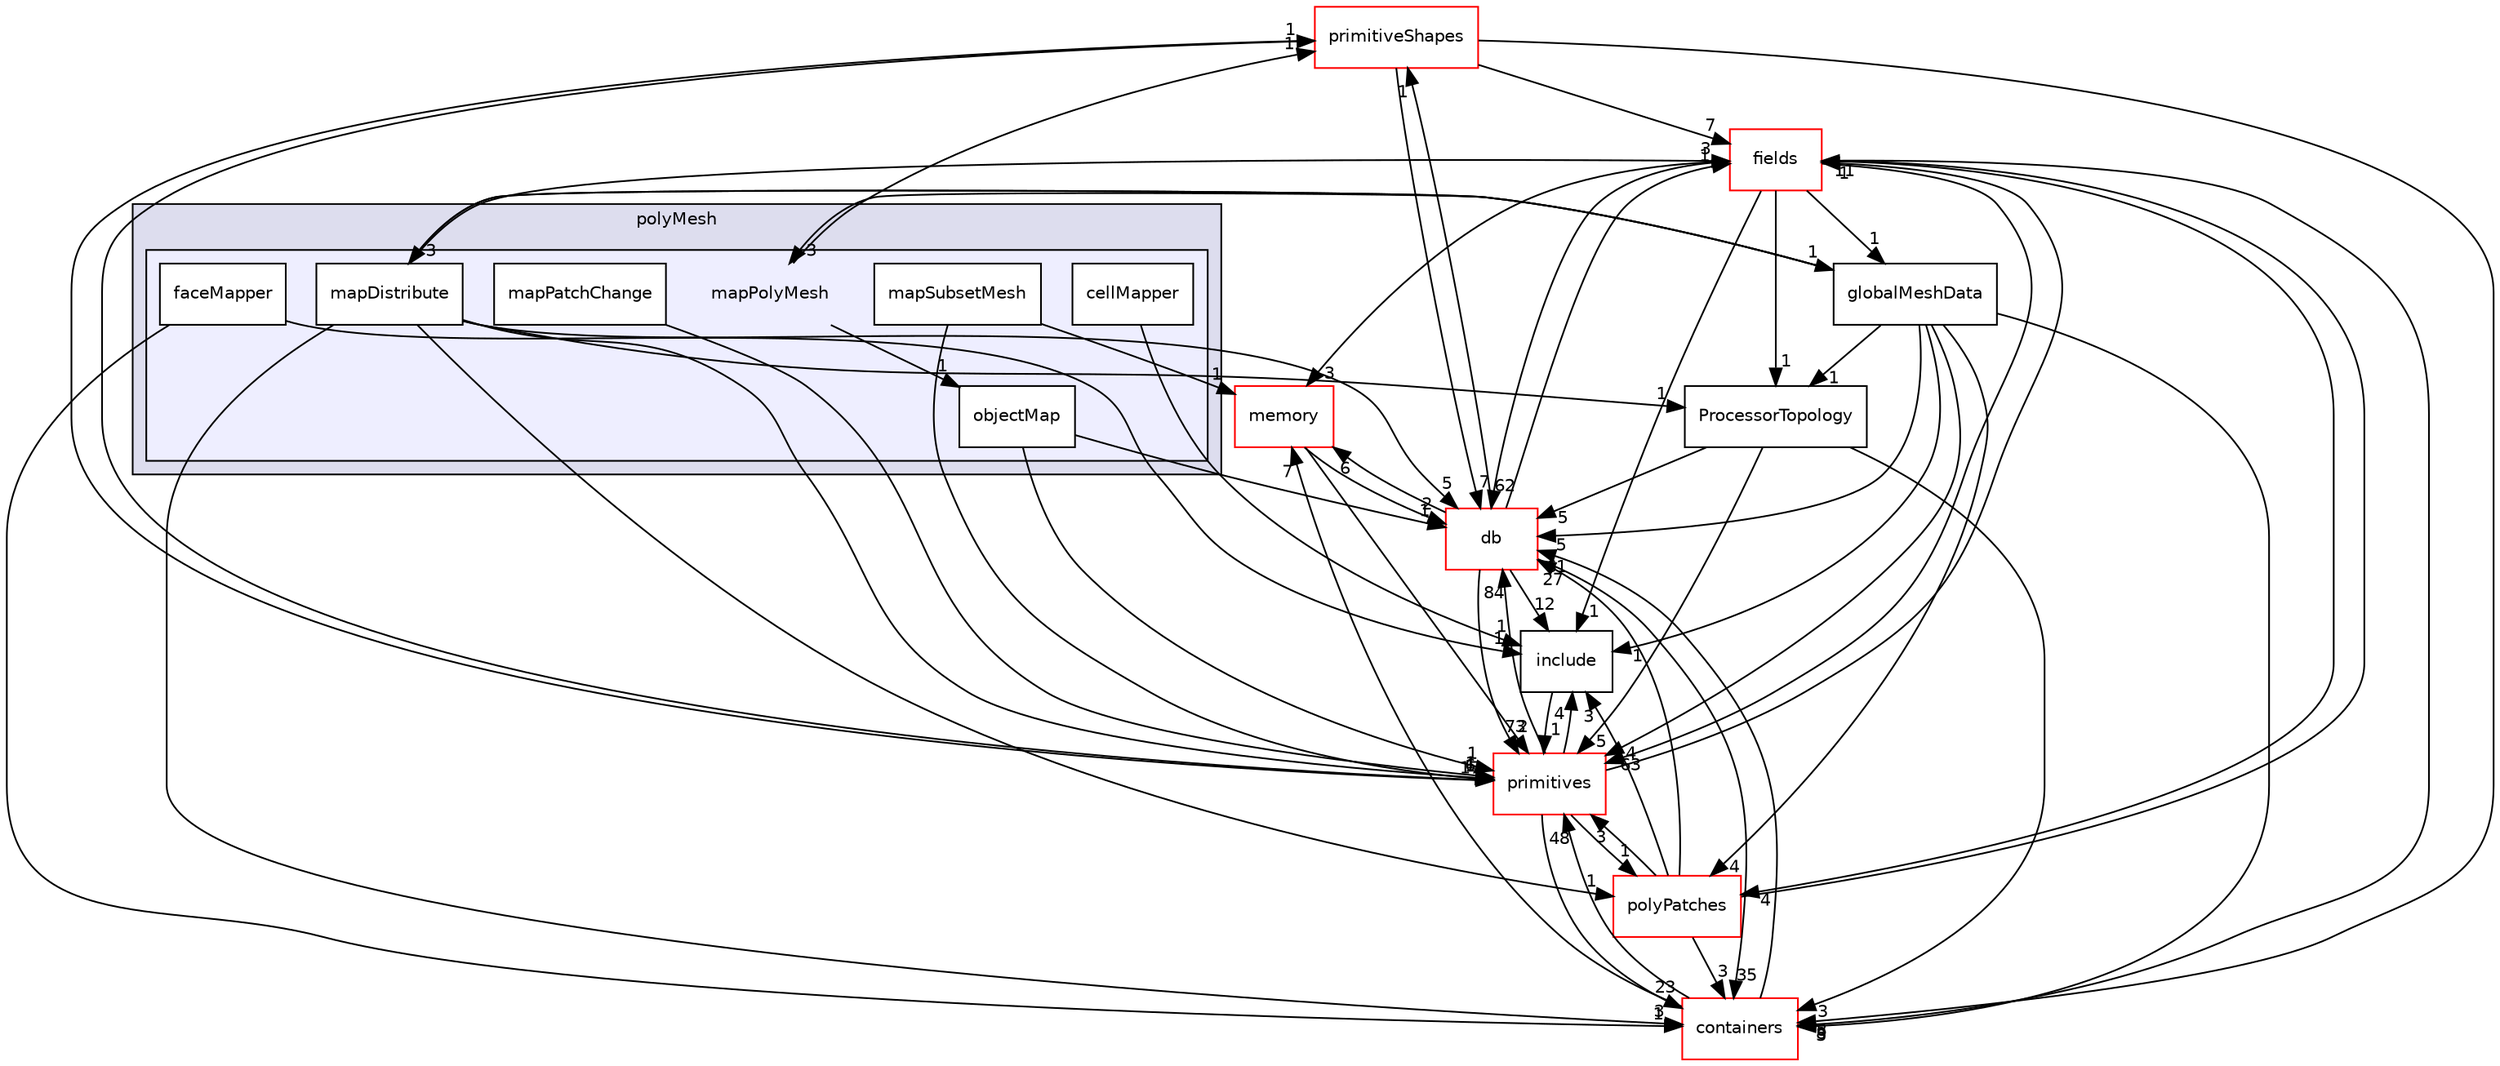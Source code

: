 digraph "src/OpenFOAM/meshes/polyMesh/mapPolyMesh" {
  bgcolor=transparent;
  compound=true
  node [ fontsize="10", fontname="Helvetica"];
  edge [ labelfontsize="10", labelfontname="Helvetica"];
  subgraph clusterdir_5e5a63cb97aae3d01c8e98f0c14953bc {
    graph [ bgcolor="#ddddee", pencolor="black", label="polyMesh" fontname="Helvetica", fontsize="10", URL="dir_5e5a63cb97aae3d01c8e98f0c14953bc.html"]
  subgraph clusterdir_1adf3b4e71e6bce57c8961c31cd11722 {
    graph [ bgcolor="#eeeeff", pencolor="black", label="" URL="dir_1adf3b4e71e6bce57c8961c31cd11722.html"];
    dir_1adf3b4e71e6bce57c8961c31cd11722 [shape=plaintext label="mapPolyMesh"];
    dir_70a4aa7bac653b6a6eb3080cccb60fb8 [shape=box label="cellMapper" color="black" fillcolor="white" style="filled" URL="dir_70a4aa7bac653b6a6eb3080cccb60fb8.html"];
    dir_90d2ca269b91e9eb6f1d3f8da901d68d [shape=box label="faceMapper" color="black" fillcolor="white" style="filled" URL="dir_90d2ca269b91e9eb6f1d3f8da901d68d.html"];
    dir_296562adec130e35246a33708bf648ec [shape=box label="mapDistribute" color="black" fillcolor="white" style="filled" URL="dir_296562adec130e35246a33708bf648ec.html"];
    dir_f6452905f651200c6eac453790a45144 [shape=box label="mapPatchChange" color="black" fillcolor="white" style="filled" URL="dir_f6452905f651200c6eac453790a45144.html"];
    dir_7b3d9b6f2f6a05d98f62efdbe3e98e98 [shape=box label="mapSubsetMesh" color="black" fillcolor="white" style="filled" URL="dir_7b3d9b6f2f6a05d98f62efdbe3e98e98.html"];
    dir_bc255ee3d3e93d64d4ccba99f1edf1d4 [shape=box label="objectMap" color="black" fillcolor="white" style="filled" URL="dir_bc255ee3d3e93d64d4ccba99f1edf1d4.html"];
  }
  }
  dir_385a22dcc2f7120acb0f1a7a832b3b8d [shape=box label="memory" color="red" URL="dir_385a22dcc2f7120acb0f1a7a832b3b8d.html"];
  dir_962442b8f989d5529fab5e0f0e4ffb74 [shape=box label="fields" color="red" URL="dir_962442b8f989d5529fab5e0f0e4ffb74.html"];
  dir_67ffeba79fe92b46a9460556346ffbde [shape=box label="polyPatches" color="red" URL="dir_67ffeba79fe92b46a9460556346ffbde.html"];
  dir_19d0872053bde092be81d7fe3f56cbf7 [shape=box label="containers" color="red" URL="dir_19d0872053bde092be81d7fe3f56cbf7.html"];
  dir_63c634f7a7cfd679ac26c67fb30fc32f [shape=box label="db" color="red" URL="dir_63c634f7a7cfd679ac26c67fb30fc32f.html"];
  dir_a36ac568b20b0ed2190ed53a491bc296 [shape=box label="primitiveShapes" color="red" URL="dir_a36ac568b20b0ed2190ed53a491bc296.html"];
  dir_95ca72a671ba08a3e33cea2e49f9882b [shape=box label="globalMeshData" URL="dir_95ca72a671ba08a3e33cea2e49f9882b.html"];
  dir_3e50f45338116b169052b428016851aa [shape=box label="primitives" color="red" URL="dir_3e50f45338116b169052b428016851aa.html"];
  dir_e954e9f5966bc1c681a414ec8bd0ee15 [shape=box label="include" URL="dir_e954e9f5966bc1c681a414ec8bd0ee15.html"];
  dir_46d38082bd7d8309277c8be4e1f70190 [shape=box label="ProcessorTopology" URL="dir_46d38082bd7d8309277c8be4e1f70190.html"];
  dir_70a4aa7bac653b6a6eb3080cccb60fb8->dir_e954e9f5966bc1c681a414ec8bd0ee15 [headlabel="1", labeldistance=1.5 headhref="dir_002262_002110.html"];
  dir_296562adec130e35246a33708bf648ec->dir_962442b8f989d5529fab5e0f0e4ffb74 [headlabel="3", labeldistance=1.5 headhref="dir_002264_002013.html"];
  dir_296562adec130e35246a33708bf648ec->dir_67ffeba79fe92b46a9460556346ffbde [headlabel="1", labeldistance=1.5 headhref="dir_002264_002271.html"];
  dir_296562adec130e35246a33708bf648ec->dir_19d0872053bde092be81d7fe3f56cbf7 [headlabel="3", labeldistance=1.5 headhref="dir_002264_001893.html"];
  dir_296562adec130e35246a33708bf648ec->dir_63c634f7a7cfd679ac26c67fb30fc32f [headlabel="5", labeldistance=1.5 headhref="dir_002264_001944.html"];
  dir_296562adec130e35246a33708bf648ec->dir_95ca72a671ba08a3e33cea2e49f9882b [headlabel="1", labeldistance=1.5 headhref="dir_002264_002260.html"];
  dir_296562adec130e35246a33708bf648ec->dir_3e50f45338116b169052b428016851aa [headlabel="6", labeldistance=1.5 headhref="dir_002264_002313.html"];
  dir_296562adec130e35246a33708bf648ec->dir_46d38082bd7d8309277c8be4e1f70190 [headlabel="1", labeldistance=1.5 headhref="dir_002264_002311.html"];
  dir_385a22dcc2f7120acb0f1a7a832b3b8d->dir_63c634f7a7cfd679ac26c67fb30fc32f [headlabel="2", labeldistance=1.5 headhref="dir_002210_001944.html"];
  dir_385a22dcc2f7120acb0f1a7a832b3b8d->dir_3e50f45338116b169052b428016851aa [headlabel="2", labeldistance=1.5 headhref="dir_002210_002313.html"];
  dir_962442b8f989d5529fab5e0f0e4ffb74->dir_385a22dcc2f7120acb0f1a7a832b3b8d [headlabel="3", labeldistance=1.5 headhref="dir_002013_002210.html"];
  dir_962442b8f989d5529fab5e0f0e4ffb74->dir_67ffeba79fe92b46a9460556346ffbde [headlabel="4", labeldistance=1.5 headhref="dir_002013_002271.html"];
  dir_962442b8f989d5529fab5e0f0e4ffb74->dir_19d0872053bde092be81d7fe3f56cbf7 [headlabel="8", labeldistance=1.5 headhref="dir_002013_001893.html"];
  dir_962442b8f989d5529fab5e0f0e4ffb74->dir_63c634f7a7cfd679ac26c67fb30fc32f [headlabel="62", labeldistance=1.5 headhref="dir_002013_001944.html"];
  dir_962442b8f989d5529fab5e0f0e4ffb74->dir_95ca72a671ba08a3e33cea2e49f9882b [headlabel="1", labeldistance=1.5 headhref="dir_002013_002260.html"];
  dir_962442b8f989d5529fab5e0f0e4ffb74->dir_3e50f45338116b169052b428016851aa [headlabel="63", labeldistance=1.5 headhref="dir_002013_002313.html"];
  dir_962442b8f989d5529fab5e0f0e4ffb74->dir_e954e9f5966bc1c681a414ec8bd0ee15 [headlabel="1", labeldistance=1.5 headhref="dir_002013_002110.html"];
  dir_962442b8f989d5529fab5e0f0e4ffb74->dir_46d38082bd7d8309277c8be4e1f70190 [headlabel="1", labeldistance=1.5 headhref="dir_002013_002311.html"];
  dir_67ffeba79fe92b46a9460556346ffbde->dir_962442b8f989d5529fab5e0f0e4ffb74 [headlabel="11", labeldistance=1.5 headhref="dir_002271_002013.html"];
  dir_67ffeba79fe92b46a9460556346ffbde->dir_19d0872053bde092be81d7fe3f56cbf7 [headlabel="3", labeldistance=1.5 headhref="dir_002271_001893.html"];
  dir_67ffeba79fe92b46a9460556346ffbde->dir_63c634f7a7cfd679ac26c67fb30fc32f [headlabel="27", labeldistance=1.5 headhref="dir_002271_001944.html"];
  dir_67ffeba79fe92b46a9460556346ffbde->dir_3e50f45338116b169052b428016851aa [headlabel="3", labeldistance=1.5 headhref="dir_002271_002313.html"];
  dir_67ffeba79fe92b46a9460556346ffbde->dir_e954e9f5966bc1c681a414ec8bd0ee15 [headlabel="3", labeldistance=1.5 headhref="dir_002271_002110.html"];
  dir_19d0872053bde092be81d7fe3f56cbf7->dir_385a22dcc2f7120acb0f1a7a832b3b8d [headlabel="7", labeldistance=1.5 headhref="dir_001893_002210.html"];
  dir_19d0872053bde092be81d7fe3f56cbf7->dir_63c634f7a7cfd679ac26c67fb30fc32f [headlabel="61", labeldistance=1.5 headhref="dir_001893_001944.html"];
  dir_19d0872053bde092be81d7fe3f56cbf7->dir_3e50f45338116b169052b428016851aa [headlabel="48", labeldistance=1.5 headhref="dir_001893_002313.html"];
  dir_1adf3b4e71e6bce57c8961c31cd11722->dir_a36ac568b20b0ed2190ed53a491bc296 [headlabel="1", labeldistance=1.5 headhref="dir_002261_002302.html"];
  dir_1adf3b4e71e6bce57c8961c31cd11722->dir_bc255ee3d3e93d64d4ccba99f1edf1d4 [headlabel="1", labeldistance=1.5 headhref="dir_002261_002267.html"];
  dir_90d2ca269b91e9eb6f1d3f8da901d68d->dir_19d0872053bde092be81d7fe3f56cbf7 [headlabel="1", labeldistance=1.5 headhref="dir_002263_001893.html"];
  dir_90d2ca269b91e9eb6f1d3f8da901d68d->dir_e954e9f5966bc1c681a414ec8bd0ee15 [headlabel="1", labeldistance=1.5 headhref="dir_002263_002110.html"];
  dir_63c634f7a7cfd679ac26c67fb30fc32f->dir_385a22dcc2f7120acb0f1a7a832b3b8d [headlabel="6", labeldistance=1.5 headhref="dir_001944_002210.html"];
  dir_63c634f7a7cfd679ac26c67fb30fc32f->dir_962442b8f989d5529fab5e0f0e4ffb74 [headlabel="1", labeldistance=1.5 headhref="dir_001944_002013.html"];
  dir_63c634f7a7cfd679ac26c67fb30fc32f->dir_19d0872053bde092be81d7fe3f56cbf7 [headlabel="35", labeldistance=1.5 headhref="dir_001944_001893.html"];
  dir_63c634f7a7cfd679ac26c67fb30fc32f->dir_a36ac568b20b0ed2190ed53a491bc296 [headlabel="1", labeldistance=1.5 headhref="dir_001944_002302.html"];
  dir_63c634f7a7cfd679ac26c67fb30fc32f->dir_3e50f45338116b169052b428016851aa [headlabel="73", labeldistance=1.5 headhref="dir_001944_002313.html"];
  dir_63c634f7a7cfd679ac26c67fb30fc32f->dir_e954e9f5966bc1c681a414ec8bd0ee15 [headlabel="12", labeldistance=1.5 headhref="dir_001944_002110.html"];
  dir_a36ac568b20b0ed2190ed53a491bc296->dir_962442b8f989d5529fab5e0f0e4ffb74 [headlabel="7", labeldistance=1.5 headhref="dir_002302_002013.html"];
  dir_a36ac568b20b0ed2190ed53a491bc296->dir_19d0872053bde092be81d7fe3f56cbf7 [headlabel="8", labeldistance=1.5 headhref="dir_002302_001893.html"];
  dir_a36ac568b20b0ed2190ed53a491bc296->dir_63c634f7a7cfd679ac26c67fb30fc32f [headlabel="7", labeldistance=1.5 headhref="dir_002302_001944.html"];
  dir_a36ac568b20b0ed2190ed53a491bc296->dir_3e50f45338116b169052b428016851aa [headlabel="17", labeldistance=1.5 headhref="dir_002302_002313.html"];
  dir_bc255ee3d3e93d64d4ccba99f1edf1d4->dir_63c634f7a7cfd679ac26c67fb30fc32f [headlabel="1", labeldistance=1.5 headhref="dir_002267_001944.html"];
  dir_bc255ee3d3e93d64d4ccba99f1edf1d4->dir_3e50f45338116b169052b428016851aa [headlabel="1", labeldistance=1.5 headhref="dir_002267_002313.html"];
  dir_95ca72a671ba08a3e33cea2e49f9882b->dir_296562adec130e35246a33708bf648ec [headlabel="3", labeldistance=1.5 headhref="dir_002260_002264.html"];
  dir_95ca72a671ba08a3e33cea2e49f9882b->dir_67ffeba79fe92b46a9460556346ffbde [headlabel="4", labeldistance=1.5 headhref="dir_002260_002271.html"];
  dir_95ca72a671ba08a3e33cea2e49f9882b->dir_19d0872053bde092be81d7fe3f56cbf7 [headlabel="3", labeldistance=1.5 headhref="dir_002260_001893.html"];
  dir_95ca72a671ba08a3e33cea2e49f9882b->dir_1adf3b4e71e6bce57c8961c31cd11722 [headlabel="3", labeldistance=1.5 headhref="dir_002260_002261.html"];
  dir_95ca72a671ba08a3e33cea2e49f9882b->dir_63c634f7a7cfd679ac26c67fb30fc32f [headlabel="5", labeldistance=1.5 headhref="dir_002260_001944.html"];
  dir_95ca72a671ba08a3e33cea2e49f9882b->dir_3e50f45338116b169052b428016851aa [headlabel="4", labeldistance=1.5 headhref="dir_002260_002313.html"];
  dir_95ca72a671ba08a3e33cea2e49f9882b->dir_e954e9f5966bc1c681a414ec8bd0ee15 [headlabel="1", labeldistance=1.5 headhref="dir_002260_002110.html"];
  dir_95ca72a671ba08a3e33cea2e49f9882b->dir_46d38082bd7d8309277c8be4e1f70190 [headlabel="1", labeldistance=1.5 headhref="dir_002260_002311.html"];
  dir_3e50f45338116b169052b428016851aa->dir_962442b8f989d5529fab5e0f0e4ffb74 [headlabel="1", labeldistance=1.5 headhref="dir_002313_002013.html"];
  dir_3e50f45338116b169052b428016851aa->dir_67ffeba79fe92b46a9460556346ffbde [headlabel="1", labeldistance=1.5 headhref="dir_002313_002271.html"];
  dir_3e50f45338116b169052b428016851aa->dir_19d0872053bde092be81d7fe3f56cbf7 [headlabel="23", labeldistance=1.5 headhref="dir_002313_001893.html"];
  dir_3e50f45338116b169052b428016851aa->dir_63c634f7a7cfd679ac26c67fb30fc32f [headlabel="84", labeldistance=1.5 headhref="dir_002313_001944.html"];
  dir_3e50f45338116b169052b428016851aa->dir_a36ac568b20b0ed2190ed53a491bc296 [headlabel="1", labeldistance=1.5 headhref="dir_002313_002302.html"];
  dir_3e50f45338116b169052b428016851aa->dir_e954e9f5966bc1c681a414ec8bd0ee15 [headlabel="4", labeldistance=1.5 headhref="dir_002313_002110.html"];
  dir_e954e9f5966bc1c681a414ec8bd0ee15->dir_3e50f45338116b169052b428016851aa [headlabel="1", labeldistance=1.5 headhref="dir_002110_002313.html"];
  dir_f6452905f651200c6eac453790a45144->dir_3e50f45338116b169052b428016851aa [headlabel="1", labeldistance=1.5 headhref="dir_002265_002313.html"];
  dir_7b3d9b6f2f6a05d98f62efdbe3e98e98->dir_385a22dcc2f7120acb0f1a7a832b3b8d [headlabel="1", labeldistance=1.5 headhref="dir_002266_002210.html"];
  dir_7b3d9b6f2f6a05d98f62efdbe3e98e98->dir_3e50f45338116b169052b428016851aa [headlabel="1", labeldistance=1.5 headhref="dir_002266_002313.html"];
  dir_46d38082bd7d8309277c8be4e1f70190->dir_19d0872053bde092be81d7fe3f56cbf7 [headlabel="3", labeldistance=1.5 headhref="dir_002311_001893.html"];
  dir_46d38082bd7d8309277c8be4e1f70190->dir_63c634f7a7cfd679ac26c67fb30fc32f [headlabel="5", labeldistance=1.5 headhref="dir_002311_001944.html"];
  dir_46d38082bd7d8309277c8be4e1f70190->dir_3e50f45338116b169052b428016851aa [headlabel="5", labeldistance=1.5 headhref="dir_002311_002313.html"];
}
